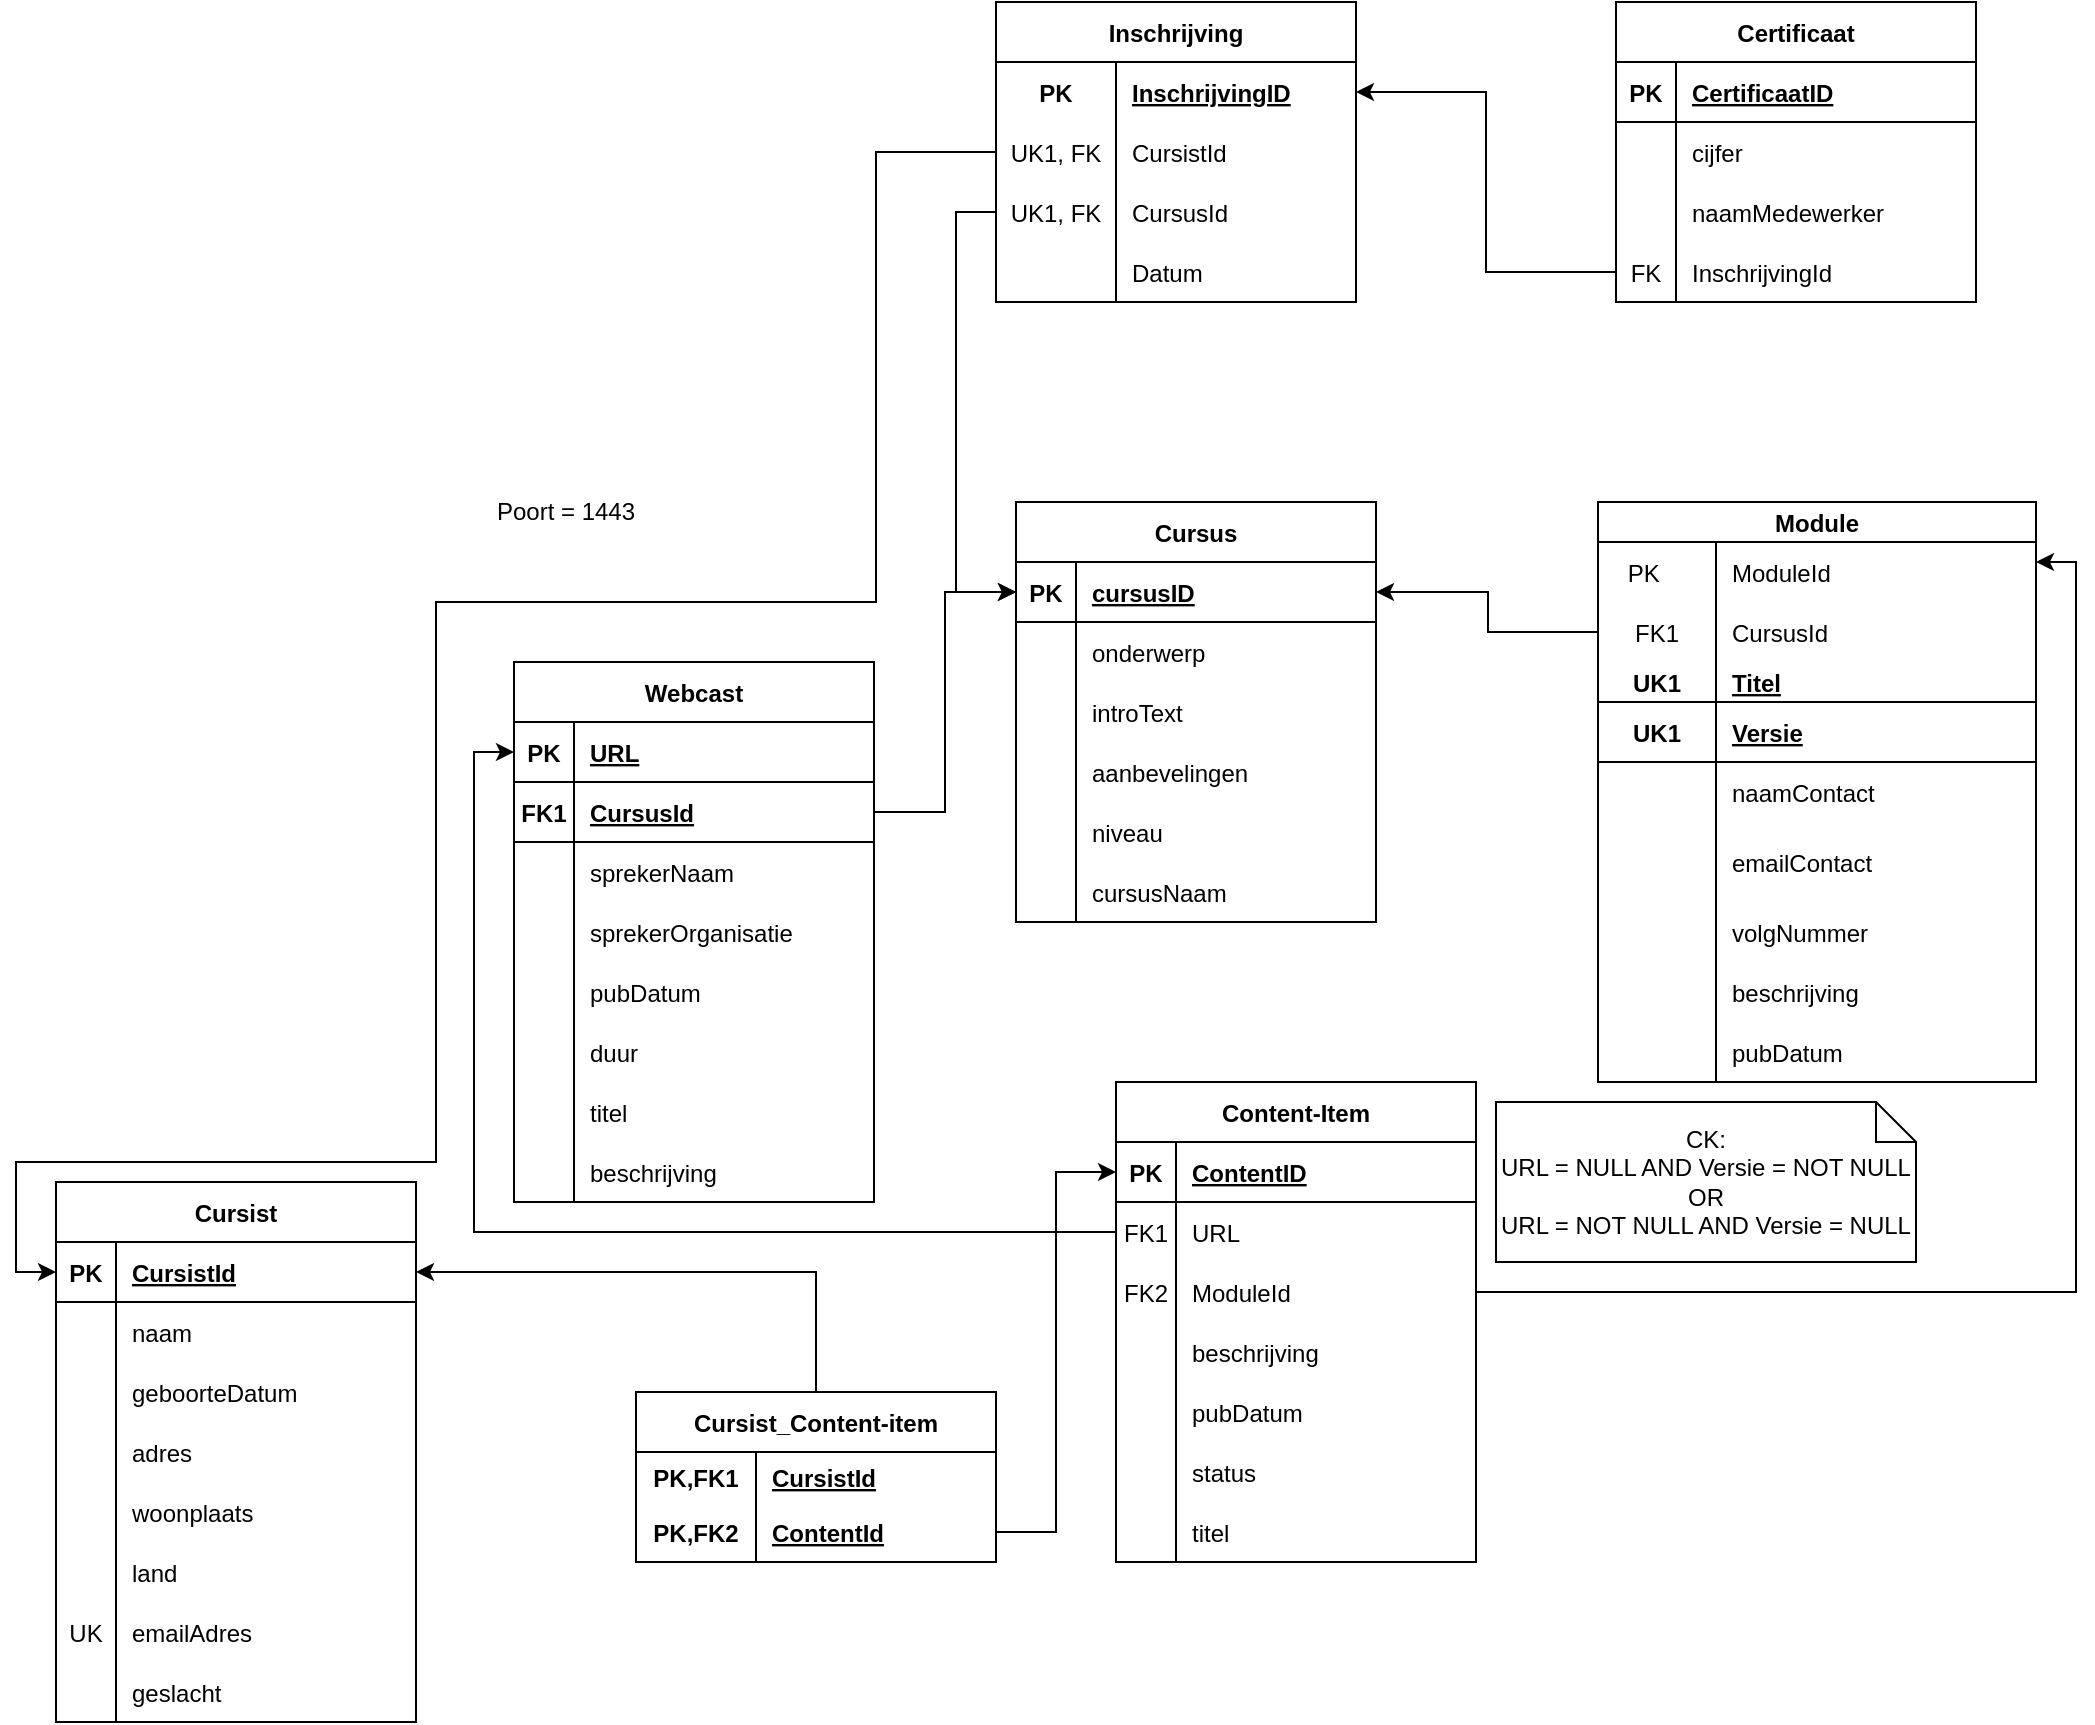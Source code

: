 <mxfile version="20.2.3" type="device"><diagram id="RfuFUSjxsYBzyF7TrN--" name="Pagina-1"><mxGraphModel dx="1846" dy="916" grid="1" gridSize="10" guides="1" tooltips="0" connect="1" arrows="1" fold="1" page="0" pageScale="1" pageWidth="1654" pageHeight="1169" math="0" shadow="0"><root><mxCell id="0"/><mxCell id="1" parent="0"/><mxCell id="_PTXZ2e1kYFZ4mEfwAD8-1" value="Module" style="shape=table;startSize=20;container=1;collapsible=1;childLayout=tableLayout;fixedRows=1;rowLines=0;fontStyle=1;align=center;resizeLast=1;" parent="1" vertex="1"><mxGeometry x="1111" y="330" width="219" height="290" as="geometry"/></mxCell><mxCell id="lAdiTRpNWcjA86-XkOQ3-63" value="" style="shape=tableRow;horizontal=0;startSize=0;swimlaneHead=0;swimlaneBody=0;fillColor=none;collapsible=0;dropTarget=0;points=[[0,0.5],[1,0.5]];portConstraint=eastwest;top=0;left=0;right=0;bottom=0;" parent="_PTXZ2e1kYFZ4mEfwAD8-1" vertex="1"><mxGeometry y="20" width="219" height="30" as="geometry"/></mxCell><mxCell id="lAdiTRpNWcjA86-XkOQ3-64" value="PK    " style="shape=partialRectangle;connectable=0;fillColor=none;top=0;left=0;bottom=0;right=0;fontStyle=0;overflow=hidden;" parent="lAdiTRpNWcjA86-XkOQ3-63" vertex="1"><mxGeometry width="59" height="30" as="geometry"><mxRectangle width="59" height="30" as="alternateBounds"/></mxGeometry></mxCell><mxCell id="lAdiTRpNWcjA86-XkOQ3-65" value="ModuleId" style="shape=partialRectangle;connectable=0;fillColor=none;top=0;left=0;bottom=0;right=0;align=left;spacingLeft=6;fontStyle=0;overflow=hidden;" parent="lAdiTRpNWcjA86-XkOQ3-63" vertex="1"><mxGeometry x="59" width="160" height="30" as="geometry"><mxRectangle width="160" height="30" as="alternateBounds"/></mxGeometry></mxCell><mxCell id="lAdiTRpNWcjA86-XkOQ3-46" style="shape=tableRow;horizontal=0;startSize=0;swimlaneHead=0;swimlaneBody=0;fillColor=none;collapsible=0;dropTarget=0;points=[[0,0.5],[1,0.5]];portConstraint=eastwest;top=0;left=0;right=0;bottom=0;" parent="_PTXZ2e1kYFZ4mEfwAD8-1" vertex="1"><mxGeometry y="50" width="219" height="30" as="geometry"/></mxCell><mxCell id="lAdiTRpNWcjA86-XkOQ3-47" value="FK1" style="shape=partialRectangle;connectable=0;fillColor=none;top=0;left=0;bottom=0;right=0;editable=1;overflow=hidden;" parent="lAdiTRpNWcjA86-XkOQ3-46" vertex="1"><mxGeometry width="59" height="30" as="geometry"><mxRectangle width="59" height="30" as="alternateBounds"/></mxGeometry></mxCell><mxCell id="lAdiTRpNWcjA86-XkOQ3-48" value="CursusId" style="shape=partialRectangle;connectable=0;fillColor=none;top=0;left=0;bottom=0;right=0;align=left;spacingLeft=6;overflow=hidden;" parent="lAdiTRpNWcjA86-XkOQ3-46" vertex="1"><mxGeometry x="59" width="160" height="30" as="geometry"><mxRectangle width="160" height="30" as="alternateBounds"/></mxGeometry></mxCell><mxCell id="_PTXZ2e1kYFZ4mEfwAD8-2" value="" style="shape=tableRow;horizontal=0;startSize=0;swimlaneHead=0;swimlaneBody=0;fillColor=none;collapsible=0;dropTarget=0;points=[[0,0.5],[1,0.5]];portConstraint=eastwest;top=0;left=0;right=0;bottom=1;" parent="_PTXZ2e1kYFZ4mEfwAD8-1" vertex="1"><mxGeometry y="80" width="219" height="20" as="geometry"/></mxCell><mxCell id="_PTXZ2e1kYFZ4mEfwAD8-3" value="UK1" style="shape=partialRectangle;connectable=0;fillColor=none;top=0;left=0;bottom=0;right=0;fontStyle=1;overflow=hidden;" parent="_PTXZ2e1kYFZ4mEfwAD8-2" vertex="1"><mxGeometry width="59" height="20" as="geometry"><mxRectangle width="59" height="20" as="alternateBounds"/></mxGeometry></mxCell><mxCell id="_PTXZ2e1kYFZ4mEfwAD8-4" value="Titel" style="shape=partialRectangle;connectable=0;fillColor=none;top=0;left=0;bottom=0;right=0;align=left;spacingLeft=6;fontStyle=5;overflow=hidden;" parent="_PTXZ2e1kYFZ4mEfwAD8-2" vertex="1"><mxGeometry x="59" width="160" height="20" as="geometry"><mxRectangle width="160" height="20" as="alternateBounds"/></mxGeometry></mxCell><mxCell id="_PTXZ2e1kYFZ4mEfwAD8-26" value="" style="shape=tableRow;horizontal=0;startSize=0;swimlaneHead=0;swimlaneBody=0;fillColor=none;collapsible=0;dropTarget=0;points=[[0,0.5],[1,0.5]];portConstraint=eastwest;top=0;left=0;right=0;bottom=1;" parent="_PTXZ2e1kYFZ4mEfwAD8-1" vertex="1"><mxGeometry y="100" width="219" height="30" as="geometry"/></mxCell><mxCell id="_PTXZ2e1kYFZ4mEfwAD8-27" value="UK1" style="shape=partialRectangle;connectable=0;fillColor=none;top=0;left=0;bottom=0;right=0;fontStyle=1;overflow=hidden;" parent="_PTXZ2e1kYFZ4mEfwAD8-26" vertex="1"><mxGeometry width="59" height="30" as="geometry"><mxRectangle width="59" height="30" as="alternateBounds"/></mxGeometry></mxCell><mxCell id="_PTXZ2e1kYFZ4mEfwAD8-28" value="Versie" style="shape=partialRectangle;connectable=0;fillColor=none;top=0;left=0;bottom=0;right=0;align=left;spacingLeft=6;fontStyle=5;overflow=hidden;" parent="_PTXZ2e1kYFZ4mEfwAD8-26" vertex="1"><mxGeometry x="59" width="160" height="30" as="geometry"><mxRectangle width="160" height="30" as="alternateBounds"/></mxGeometry></mxCell><mxCell id="_PTXZ2e1kYFZ4mEfwAD8-8" value="" style="shape=tableRow;horizontal=0;startSize=0;swimlaneHead=0;swimlaneBody=0;fillColor=none;collapsible=0;dropTarget=0;points=[[0,0.5],[1,0.5]];portConstraint=eastwest;top=0;left=0;right=0;bottom=0;" parent="_PTXZ2e1kYFZ4mEfwAD8-1" vertex="1"><mxGeometry y="130" width="219" height="30" as="geometry"/></mxCell><mxCell id="_PTXZ2e1kYFZ4mEfwAD8-9" value="" style="shape=partialRectangle;connectable=0;fillColor=none;top=0;left=0;bottom=0;right=0;editable=1;overflow=hidden;" parent="_PTXZ2e1kYFZ4mEfwAD8-8" vertex="1"><mxGeometry width="59" height="30" as="geometry"><mxRectangle width="59" height="30" as="alternateBounds"/></mxGeometry></mxCell><mxCell id="_PTXZ2e1kYFZ4mEfwAD8-10" value="naamContact" style="shape=partialRectangle;connectable=0;fillColor=none;top=0;left=0;bottom=0;right=0;align=left;spacingLeft=6;overflow=hidden;" parent="_PTXZ2e1kYFZ4mEfwAD8-8" vertex="1"><mxGeometry x="59" width="160" height="30" as="geometry"><mxRectangle width="160" height="30" as="alternateBounds"/></mxGeometry></mxCell><mxCell id="_PTXZ2e1kYFZ4mEfwAD8-11" value="" style="shape=tableRow;horizontal=0;startSize=0;swimlaneHead=0;swimlaneBody=0;fillColor=none;collapsible=0;dropTarget=0;points=[[0,0.5],[1,0.5]];portConstraint=eastwest;top=0;left=0;right=0;bottom=0;" parent="_PTXZ2e1kYFZ4mEfwAD8-1" vertex="1"><mxGeometry y="160" width="219" height="40" as="geometry"/></mxCell><mxCell id="_PTXZ2e1kYFZ4mEfwAD8-12" value="" style="shape=partialRectangle;connectable=0;fillColor=none;top=0;left=0;bottom=0;right=0;editable=1;overflow=hidden;" parent="_PTXZ2e1kYFZ4mEfwAD8-11" vertex="1"><mxGeometry width="59" height="40" as="geometry"><mxRectangle width="59" height="40" as="alternateBounds"/></mxGeometry></mxCell><mxCell id="_PTXZ2e1kYFZ4mEfwAD8-13" value="emailContact" style="shape=partialRectangle;connectable=0;fillColor=none;top=0;left=0;bottom=0;right=0;align=left;spacingLeft=6;overflow=hidden;" parent="_PTXZ2e1kYFZ4mEfwAD8-11" vertex="1"><mxGeometry x="59" width="160" height="40" as="geometry"><mxRectangle width="160" height="40" as="alternateBounds"/></mxGeometry></mxCell><mxCell id="_PTXZ2e1kYFZ4mEfwAD8-14" value="" style="shape=tableRow;horizontal=0;startSize=0;swimlaneHead=0;swimlaneBody=0;fillColor=none;collapsible=0;dropTarget=0;points=[[0,0.5],[1,0.5]];portConstraint=eastwest;top=0;left=0;right=0;bottom=0;" parent="_PTXZ2e1kYFZ4mEfwAD8-1" vertex="1"><mxGeometry y="200" width="219" height="30" as="geometry"/></mxCell><mxCell id="_PTXZ2e1kYFZ4mEfwAD8-15" value="" style="shape=partialRectangle;connectable=0;fillColor=none;top=0;left=0;bottom=0;right=0;editable=1;overflow=hidden;" parent="_PTXZ2e1kYFZ4mEfwAD8-14" vertex="1"><mxGeometry width="59" height="30" as="geometry"><mxRectangle width="59" height="30" as="alternateBounds"/></mxGeometry></mxCell><mxCell id="_PTXZ2e1kYFZ4mEfwAD8-16" value="volgNummer" style="shape=partialRectangle;connectable=0;fillColor=none;top=0;left=0;bottom=0;right=0;align=left;spacingLeft=6;overflow=hidden;" parent="_PTXZ2e1kYFZ4mEfwAD8-14" vertex="1"><mxGeometry x="59" width="160" height="30" as="geometry"><mxRectangle width="160" height="30" as="alternateBounds"/></mxGeometry></mxCell><mxCell id="_PTXZ2e1kYFZ4mEfwAD8-23" value="" style="shape=tableRow;horizontal=0;startSize=0;swimlaneHead=0;swimlaneBody=0;fillColor=none;collapsible=0;dropTarget=0;points=[[0,0.5],[1,0.5]];portConstraint=eastwest;top=0;left=0;right=0;bottom=0;" parent="_PTXZ2e1kYFZ4mEfwAD8-1" vertex="1"><mxGeometry y="230" width="219" height="30" as="geometry"/></mxCell><mxCell id="_PTXZ2e1kYFZ4mEfwAD8-24" value="" style="shape=partialRectangle;connectable=0;fillColor=none;top=0;left=0;bottom=0;right=0;editable=1;overflow=hidden;" parent="_PTXZ2e1kYFZ4mEfwAD8-23" vertex="1"><mxGeometry width="59" height="30" as="geometry"><mxRectangle width="59" height="30" as="alternateBounds"/></mxGeometry></mxCell><mxCell id="_PTXZ2e1kYFZ4mEfwAD8-25" value="beschrijving" style="shape=partialRectangle;connectable=0;fillColor=none;top=0;left=0;bottom=0;right=0;align=left;spacingLeft=6;overflow=hidden;" parent="_PTXZ2e1kYFZ4mEfwAD8-23" vertex="1"><mxGeometry x="59" width="160" height="30" as="geometry"><mxRectangle width="160" height="30" as="alternateBounds"/></mxGeometry></mxCell><mxCell id="_PTXZ2e1kYFZ4mEfwAD8-53" style="shape=tableRow;horizontal=0;startSize=0;swimlaneHead=0;swimlaneBody=0;fillColor=none;collapsible=0;dropTarget=0;points=[[0,0.5],[1,0.5]];portConstraint=eastwest;top=0;left=0;right=0;bottom=0;" parent="_PTXZ2e1kYFZ4mEfwAD8-1" vertex="1"><mxGeometry y="260" width="219" height="30" as="geometry"/></mxCell><mxCell id="_PTXZ2e1kYFZ4mEfwAD8-54" style="shape=partialRectangle;connectable=0;fillColor=none;top=0;left=0;bottom=0;right=0;editable=1;overflow=hidden;" parent="_PTXZ2e1kYFZ4mEfwAD8-53" vertex="1"><mxGeometry width="59" height="30" as="geometry"><mxRectangle width="59" height="30" as="alternateBounds"/></mxGeometry></mxCell><mxCell id="_PTXZ2e1kYFZ4mEfwAD8-55" value="pubDatum" style="shape=partialRectangle;connectable=0;fillColor=none;top=0;left=0;bottom=0;right=0;align=left;spacingLeft=6;overflow=hidden;" parent="_PTXZ2e1kYFZ4mEfwAD8-53" vertex="1"><mxGeometry x="59" width="160" height="30" as="geometry"><mxRectangle width="160" height="30" as="alternateBounds"/></mxGeometry></mxCell><mxCell id="_PTXZ2e1kYFZ4mEfwAD8-29" value="Webcast" style="shape=table;startSize=30;container=1;collapsible=1;childLayout=tableLayout;fixedRows=1;rowLines=0;fontStyle=1;align=center;resizeLast=1;" parent="1" vertex="1"><mxGeometry x="569" y="410" width="180" height="270" as="geometry"/></mxCell><mxCell id="_PTXZ2e1kYFZ4mEfwAD8-30" value="" style="shape=tableRow;horizontal=0;startSize=0;swimlaneHead=0;swimlaneBody=0;fillColor=none;collapsible=0;dropTarget=0;points=[[0,0.5],[1,0.5]];portConstraint=eastwest;top=0;left=0;right=0;bottom=1;" parent="_PTXZ2e1kYFZ4mEfwAD8-29" vertex="1"><mxGeometry y="30" width="180" height="30" as="geometry"/></mxCell><mxCell id="_PTXZ2e1kYFZ4mEfwAD8-31" value="PK" style="shape=partialRectangle;connectable=0;fillColor=none;top=0;left=0;bottom=0;right=0;fontStyle=1;overflow=hidden;" parent="_PTXZ2e1kYFZ4mEfwAD8-30" vertex="1"><mxGeometry width="30" height="30" as="geometry"><mxRectangle width="30" height="30" as="alternateBounds"/></mxGeometry></mxCell><mxCell id="_PTXZ2e1kYFZ4mEfwAD8-32" value="URL" style="shape=partialRectangle;connectable=0;fillColor=none;top=0;left=0;bottom=0;right=0;align=left;spacingLeft=6;fontStyle=5;overflow=hidden;" parent="_PTXZ2e1kYFZ4mEfwAD8-30" vertex="1"><mxGeometry x="30" width="150" height="30" as="geometry"><mxRectangle width="150" height="30" as="alternateBounds"/></mxGeometry></mxCell><mxCell id="lAdiTRpNWcjA86-XkOQ3-42" style="shape=tableRow;horizontal=0;startSize=0;swimlaneHead=0;swimlaneBody=0;fillColor=none;collapsible=0;dropTarget=0;points=[[0,0.5],[1,0.5]];portConstraint=eastwest;top=0;left=0;right=0;bottom=1;" parent="_PTXZ2e1kYFZ4mEfwAD8-29" vertex="1"><mxGeometry y="60" width="180" height="30" as="geometry"/></mxCell><mxCell id="lAdiTRpNWcjA86-XkOQ3-43" value="FK1" style="shape=partialRectangle;connectable=0;fillColor=none;top=0;left=0;bottom=0;right=0;fontStyle=1;overflow=hidden;" parent="lAdiTRpNWcjA86-XkOQ3-42" vertex="1"><mxGeometry width="30" height="30" as="geometry"><mxRectangle width="30" height="30" as="alternateBounds"/></mxGeometry></mxCell><mxCell id="lAdiTRpNWcjA86-XkOQ3-44" value="CursusId" style="shape=partialRectangle;connectable=0;fillColor=none;top=0;left=0;bottom=0;right=0;align=left;spacingLeft=6;fontStyle=5;overflow=hidden;" parent="lAdiTRpNWcjA86-XkOQ3-42" vertex="1"><mxGeometry x="30" width="150" height="30" as="geometry"><mxRectangle width="150" height="30" as="alternateBounds"/></mxGeometry></mxCell><mxCell id="_PTXZ2e1kYFZ4mEfwAD8-33" value="" style="shape=tableRow;horizontal=0;startSize=0;swimlaneHead=0;swimlaneBody=0;fillColor=none;collapsible=0;dropTarget=0;points=[[0,0.5],[1,0.5]];portConstraint=eastwest;top=0;left=0;right=0;bottom=0;" parent="_PTXZ2e1kYFZ4mEfwAD8-29" vertex="1"><mxGeometry y="90" width="180" height="30" as="geometry"/></mxCell><mxCell id="_PTXZ2e1kYFZ4mEfwAD8-34" value="" style="shape=partialRectangle;connectable=0;fillColor=none;top=0;left=0;bottom=0;right=0;editable=1;overflow=hidden;" parent="_PTXZ2e1kYFZ4mEfwAD8-33" vertex="1"><mxGeometry width="30" height="30" as="geometry"><mxRectangle width="30" height="30" as="alternateBounds"/></mxGeometry></mxCell><mxCell id="_PTXZ2e1kYFZ4mEfwAD8-35" value="sprekerNaam" style="shape=partialRectangle;connectable=0;fillColor=none;top=0;left=0;bottom=0;right=0;align=left;spacingLeft=6;overflow=hidden;" parent="_PTXZ2e1kYFZ4mEfwAD8-33" vertex="1"><mxGeometry x="30" width="150" height="30" as="geometry"><mxRectangle width="150" height="30" as="alternateBounds"/></mxGeometry></mxCell><mxCell id="_PTXZ2e1kYFZ4mEfwAD8-36" value="" style="shape=tableRow;horizontal=0;startSize=0;swimlaneHead=0;swimlaneBody=0;fillColor=none;collapsible=0;dropTarget=0;points=[[0,0.5],[1,0.5]];portConstraint=eastwest;top=0;left=0;right=0;bottom=0;" parent="_PTXZ2e1kYFZ4mEfwAD8-29" vertex="1"><mxGeometry y="120" width="180" height="30" as="geometry"/></mxCell><mxCell id="_PTXZ2e1kYFZ4mEfwAD8-37" value="" style="shape=partialRectangle;connectable=0;fillColor=none;top=0;left=0;bottom=0;right=0;editable=1;overflow=hidden;" parent="_PTXZ2e1kYFZ4mEfwAD8-36" vertex="1"><mxGeometry width="30" height="30" as="geometry"><mxRectangle width="30" height="30" as="alternateBounds"/></mxGeometry></mxCell><mxCell id="_PTXZ2e1kYFZ4mEfwAD8-38" value="sprekerOrganisatie" style="shape=partialRectangle;connectable=0;fillColor=none;top=0;left=0;bottom=0;right=0;align=left;spacingLeft=6;overflow=hidden;" parent="_PTXZ2e1kYFZ4mEfwAD8-36" vertex="1"><mxGeometry x="30" width="150" height="30" as="geometry"><mxRectangle width="150" height="30" as="alternateBounds"/></mxGeometry></mxCell><mxCell id="_PTXZ2e1kYFZ4mEfwAD8-48" value="" style="shape=tableRow;horizontal=0;startSize=0;swimlaneHead=0;swimlaneBody=0;fillColor=none;collapsible=0;dropTarget=0;points=[[0,0.5],[1,0.5]];portConstraint=eastwest;top=0;left=0;right=0;bottom=0;" parent="_PTXZ2e1kYFZ4mEfwAD8-29" vertex="1"><mxGeometry y="150" width="180" height="30" as="geometry"/></mxCell><mxCell id="_PTXZ2e1kYFZ4mEfwAD8-49" value="" style="shape=partialRectangle;connectable=0;fillColor=none;top=0;left=0;bottom=0;right=0;editable=1;overflow=hidden;" parent="_PTXZ2e1kYFZ4mEfwAD8-48" vertex="1"><mxGeometry width="30" height="30" as="geometry"><mxRectangle width="30" height="30" as="alternateBounds"/></mxGeometry></mxCell><mxCell id="_PTXZ2e1kYFZ4mEfwAD8-50" value="pubDatum" style="shape=partialRectangle;connectable=0;fillColor=none;top=0;left=0;bottom=0;right=0;align=left;spacingLeft=6;overflow=hidden;" parent="_PTXZ2e1kYFZ4mEfwAD8-48" vertex="1"><mxGeometry x="30" width="150" height="30" as="geometry"><mxRectangle width="150" height="30" as="alternateBounds"/></mxGeometry></mxCell><mxCell id="_PTXZ2e1kYFZ4mEfwAD8-39" value="" style="shape=tableRow;horizontal=0;startSize=0;swimlaneHead=0;swimlaneBody=0;fillColor=none;collapsible=0;dropTarget=0;points=[[0,0.5],[1,0.5]];portConstraint=eastwest;top=0;left=0;right=0;bottom=0;" parent="_PTXZ2e1kYFZ4mEfwAD8-29" vertex="1"><mxGeometry y="180" width="180" height="30" as="geometry"/></mxCell><mxCell id="_PTXZ2e1kYFZ4mEfwAD8-40" value="" style="shape=partialRectangle;connectable=0;fillColor=none;top=0;left=0;bottom=0;right=0;editable=1;overflow=hidden;" parent="_PTXZ2e1kYFZ4mEfwAD8-39" vertex="1"><mxGeometry width="30" height="30" as="geometry"><mxRectangle width="30" height="30" as="alternateBounds"/></mxGeometry></mxCell><mxCell id="_PTXZ2e1kYFZ4mEfwAD8-41" value="duur" style="shape=partialRectangle;connectable=0;fillColor=none;top=0;left=0;bottom=0;right=0;align=left;spacingLeft=6;overflow=hidden;" parent="_PTXZ2e1kYFZ4mEfwAD8-39" vertex="1"><mxGeometry x="30" width="150" height="30" as="geometry"><mxRectangle width="150" height="30" as="alternateBounds"/></mxGeometry></mxCell><mxCell id="_PTXZ2e1kYFZ4mEfwAD8-42" value="" style="shape=tableRow;horizontal=0;startSize=0;swimlaneHead=0;swimlaneBody=0;fillColor=none;collapsible=0;dropTarget=0;points=[[0,0.5],[1,0.5]];portConstraint=eastwest;top=0;left=0;right=0;bottom=0;" parent="_PTXZ2e1kYFZ4mEfwAD8-29" vertex="1"><mxGeometry y="210" width="180" height="30" as="geometry"/></mxCell><mxCell id="_PTXZ2e1kYFZ4mEfwAD8-43" value="" style="shape=partialRectangle;connectable=0;fillColor=none;top=0;left=0;bottom=0;right=0;editable=1;overflow=hidden;" parent="_PTXZ2e1kYFZ4mEfwAD8-42" vertex="1"><mxGeometry width="30" height="30" as="geometry"><mxRectangle width="30" height="30" as="alternateBounds"/></mxGeometry></mxCell><mxCell id="_PTXZ2e1kYFZ4mEfwAD8-44" value="titel" style="shape=partialRectangle;connectable=0;fillColor=none;top=0;left=0;bottom=0;right=0;align=left;spacingLeft=6;overflow=hidden;" parent="_PTXZ2e1kYFZ4mEfwAD8-42" vertex="1"><mxGeometry x="30" width="150" height="30" as="geometry"><mxRectangle width="150" height="30" as="alternateBounds"/></mxGeometry></mxCell><mxCell id="_PTXZ2e1kYFZ4mEfwAD8-45" value="" style="shape=tableRow;horizontal=0;startSize=0;swimlaneHead=0;swimlaneBody=0;fillColor=none;collapsible=0;dropTarget=0;points=[[0,0.5],[1,0.5]];portConstraint=eastwest;top=0;left=0;right=0;bottom=0;" parent="_PTXZ2e1kYFZ4mEfwAD8-29" vertex="1"><mxGeometry y="240" width="180" height="30" as="geometry"/></mxCell><mxCell id="_PTXZ2e1kYFZ4mEfwAD8-46" value="" style="shape=partialRectangle;connectable=0;fillColor=none;top=0;left=0;bottom=0;right=0;editable=1;overflow=hidden;" parent="_PTXZ2e1kYFZ4mEfwAD8-45" vertex="1"><mxGeometry width="30" height="30" as="geometry"><mxRectangle width="30" height="30" as="alternateBounds"/></mxGeometry></mxCell><mxCell id="_PTXZ2e1kYFZ4mEfwAD8-47" value="beschrijving" style="shape=partialRectangle;connectable=0;fillColor=none;top=0;left=0;bottom=0;right=0;align=left;spacingLeft=6;overflow=hidden;" parent="_PTXZ2e1kYFZ4mEfwAD8-45" vertex="1"><mxGeometry x="30" width="150" height="30" as="geometry"><mxRectangle width="150" height="30" as="alternateBounds"/></mxGeometry></mxCell><mxCell id="_PTXZ2e1kYFZ4mEfwAD8-56" value="Content-Item" style="shape=table;startSize=30;container=1;collapsible=1;childLayout=tableLayout;fixedRows=1;rowLines=0;fontStyle=1;align=center;resizeLast=1;" parent="1" vertex="1"><mxGeometry x="870" y="620" width="180" height="240" as="geometry"/></mxCell><mxCell id="_PTXZ2e1kYFZ4mEfwAD8-57" value="" style="shape=tableRow;horizontal=0;startSize=0;swimlaneHead=0;swimlaneBody=0;fillColor=none;collapsible=0;dropTarget=0;points=[[0,0.5],[1,0.5]];portConstraint=eastwest;top=0;left=0;right=0;bottom=1;" parent="_PTXZ2e1kYFZ4mEfwAD8-56" vertex="1"><mxGeometry y="30" width="180" height="30" as="geometry"/></mxCell><mxCell id="_PTXZ2e1kYFZ4mEfwAD8-58" value="PK" style="shape=partialRectangle;connectable=0;fillColor=none;top=0;left=0;bottom=0;right=0;fontStyle=1;overflow=hidden;" parent="_PTXZ2e1kYFZ4mEfwAD8-57" vertex="1"><mxGeometry width="30" height="30" as="geometry"><mxRectangle width="30" height="30" as="alternateBounds"/></mxGeometry></mxCell><mxCell id="_PTXZ2e1kYFZ4mEfwAD8-59" value="ContentID" style="shape=partialRectangle;connectable=0;fillColor=none;top=0;left=0;bottom=0;right=0;align=left;spacingLeft=6;fontStyle=5;overflow=hidden;" parent="_PTXZ2e1kYFZ4mEfwAD8-57" vertex="1"><mxGeometry x="30" width="150" height="30" as="geometry"><mxRectangle width="150" height="30" as="alternateBounds"/></mxGeometry></mxCell><mxCell id="lAdiTRpNWcjA86-XkOQ3-50" value="" style="shape=tableRow;horizontal=0;startSize=0;swimlaneHead=0;swimlaneBody=0;fillColor=none;collapsible=0;dropTarget=0;points=[[0,0.5],[1,0.5]];portConstraint=eastwest;top=0;left=0;right=0;bottom=0;" parent="_PTXZ2e1kYFZ4mEfwAD8-56" vertex="1"><mxGeometry y="60" width="180" height="30" as="geometry"/></mxCell><mxCell id="lAdiTRpNWcjA86-XkOQ3-51" value="FK1" style="shape=partialRectangle;connectable=0;fillColor=none;top=0;left=0;bottom=0;right=0;fontStyle=0;overflow=hidden;" parent="lAdiTRpNWcjA86-XkOQ3-50" vertex="1"><mxGeometry width="30" height="30" as="geometry"><mxRectangle width="30" height="30" as="alternateBounds"/></mxGeometry></mxCell><mxCell id="lAdiTRpNWcjA86-XkOQ3-52" value="URL" style="shape=partialRectangle;connectable=0;fillColor=none;top=0;left=0;bottom=0;right=0;align=left;spacingLeft=6;fontStyle=0;overflow=hidden;" parent="lAdiTRpNWcjA86-XkOQ3-50" vertex="1"><mxGeometry x="30" width="150" height="30" as="geometry"><mxRectangle width="150" height="30" as="alternateBounds"/></mxGeometry></mxCell><mxCell id="lAdiTRpNWcjA86-XkOQ3-54" value="" style="shape=tableRow;horizontal=0;startSize=0;swimlaneHead=0;swimlaneBody=0;fillColor=none;collapsible=0;dropTarget=0;points=[[0,0.5],[1,0.5]];portConstraint=eastwest;top=0;left=0;right=0;bottom=0;" parent="_PTXZ2e1kYFZ4mEfwAD8-56" vertex="1"><mxGeometry y="90" width="180" height="30" as="geometry"/></mxCell><mxCell id="lAdiTRpNWcjA86-XkOQ3-55" value="FK2" style="shape=partialRectangle;connectable=0;fillColor=none;top=0;left=0;bottom=0;right=0;fontStyle=0;overflow=hidden;" parent="lAdiTRpNWcjA86-XkOQ3-54" vertex="1"><mxGeometry width="30" height="30" as="geometry"><mxRectangle width="30" height="30" as="alternateBounds"/></mxGeometry></mxCell><mxCell id="lAdiTRpNWcjA86-XkOQ3-56" value="ModuleId" style="shape=partialRectangle;connectable=0;fillColor=none;top=0;left=0;bottom=0;right=0;align=left;spacingLeft=6;fontStyle=0;overflow=hidden;" parent="lAdiTRpNWcjA86-XkOQ3-54" vertex="1"><mxGeometry x="30" width="150" height="30" as="geometry"><mxRectangle width="150" height="30" as="alternateBounds"/></mxGeometry></mxCell><mxCell id="_PTXZ2e1kYFZ4mEfwAD8-63" value="" style="shape=tableRow;horizontal=0;startSize=0;swimlaneHead=0;swimlaneBody=0;fillColor=none;collapsible=0;dropTarget=0;points=[[0,0.5],[1,0.5]];portConstraint=eastwest;top=0;left=0;right=0;bottom=0;" parent="_PTXZ2e1kYFZ4mEfwAD8-56" vertex="1"><mxGeometry y="120" width="180" height="30" as="geometry"/></mxCell><mxCell id="_PTXZ2e1kYFZ4mEfwAD8-64" value="" style="shape=partialRectangle;connectable=0;fillColor=none;top=0;left=0;bottom=0;right=0;editable=1;overflow=hidden;" parent="_PTXZ2e1kYFZ4mEfwAD8-63" vertex="1"><mxGeometry width="30" height="30" as="geometry"><mxRectangle width="30" height="30" as="alternateBounds"/></mxGeometry></mxCell><mxCell id="_PTXZ2e1kYFZ4mEfwAD8-65" value="beschrijving" style="shape=partialRectangle;connectable=0;fillColor=none;top=0;left=0;bottom=0;right=0;align=left;spacingLeft=6;overflow=hidden;" parent="_PTXZ2e1kYFZ4mEfwAD8-63" vertex="1"><mxGeometry x="30" width="150" height="30" as="geometry"><mxRectangle width="150" height="30" as="alternateBounds"/></mxGeometry></mxCell><mxCell id="_PTXZ2e1kYFZ4mEfwAD8-66" value="" style="shape=tableRow;horizontal=0;startSize=0;swimlaneHead=0;swimlaneBody=0;fillColor=none;collapsible=0;dropTarget=0;points=[[0,0.5],[1,0.5]];portConstraint=eastwest;top=0;left=0;right=0;bottom=0;" parent="_PTXZ2e1kYFZ4mEfwAD8-56" vertex="1"><mxGeometry y="150" width="180" height="30" as="geometry"/></mxCell><mxCell id="_PTXZ2e1kYFZ4mEfwAD8-67" value="" style="shape=partialRectangle;connectable=0;fillColor=none;top=0;left=0;bottom=0;right=0;editable=1;overflow=hidden;" parent="_PTXZ2e1kYFZ4mEfwAD8-66" vertex="1"><mxGeometry width="30" height="30" as="geometry"><mxRectangle width="30" height="30" as="alternateBounds"/></mxGeometry></mxCell><mxCell id="_PTXZ2e1kYFZ4mEfwAD8-68" value="pubDatum" style="shape=partialRectangle;connectable=0;fillColor=none;top=0;left=0;bottom=0;right=0;align=left;spacingLeft=6;overflow=hidden;" parent="_PTXZ2e1kYFZ4mEfwAD8-66" vertex="1"><mxGeometry x="30" width="150" height="30" as="geometry"><mxRectangle width="150" height="30" as="alternateBounds"/></mxGeometry></mxCell><mxCell id="_PTXZ2e1kYFZ4mEfwAD8-69" value="" style="shape=tableRow;horizontal=0;startSize=0;swimlaneHead=0;swimlaneBody=0;fillColor=none;collapsible=0;dropTarget=0;points=[[0,0.5],[1,0.5]];portConstraint=eastwest;top=0;left=0;right=0;bottom=0;" parent="_PTXZ2e1kYFZ4mEfwAD8-56" vertex="1"><mxGeometry y="180" width="180" height="30" as="geometry"/></mxCell><mxCell id="_PTXZ2e1kYFZ4mEfwAD8-70" value="" style="shape=partialRectangle;connectable=0;fillColor=none;top=0;left=0;bottom=0;right=0;editable=1;overflow=hidden;" parent="_PTXZ2e1kYFZ4mEfwAD8-69" vertex="1"><mxGeometry width="30" height="30" as="geometry"><mxRectangle width="30" height="30" as="alternateBounds"/></mxGeometry></mxCell><mxCell id="_PTXZ2e1kYFZ4mEfwAD8-71" value="status" style="shape=partialRectangle;connectable=0;fillColor=none;top=0;left=0;bottom=0;right=0;align=left;spacingLeft=6;overflow=hidden;" parent="_PTXZ2e1kYFZ4mEfwAD8-69" vertex="1"><mxGeometry x="30" width="150" height="30" as="geometry"><mxRectangle width="150" height="30" as="alternateBounds"/></mxGeometry></mxCell><mxCell id="_PTXZ2e1kYFZ4mEfwAD8-60" value="" style="shape=tableRow;horizontal=0;startSize=0;swimlaneHead=0;swimlaneBody=0;fillColor=none;collapsible=0;dropTarget=0;points=[[0,0.5],[1,0.5]];portConstraint=eastwest;top=0;left=0;right=0;bottom=0;" parent="_PTXZ2e1kYFZ4mEfwAD8-56" vertex="1"><mxGeometry y="210" width="180" height="30" as="geometry"/></mxCell><mxCell id="_PTXZ2e1kYFZ4mEfwAD8-61" value="" style="shape=partialRectangle;connectable=0;fillColor=none;top=0;left=0;bottom=0;right=0;editable=1;overflow=hidden;" parent="_PTXZ2e1kYFZ4mEfwAD8-60" vertex="1"><mxGeometry width="30" height="30" as="geometry"><mxRectangle width="30" height="30" as="alternateBounds"/></mxGeometry></mxCell><mxCell id="_PTXZ2e1kYFZ4mEfwAD8-62" value="titel" style="shape=partialRectangle;connectable=0;fillColor=none;top=0;left=0;bottom=0;right=0;align=left;spacingLeft=6;overflow=hidden;" parent="_PTXZ2e1kYFZ4mEfwAD8-60" vertex="1"><mxGeometry x="30" width="150" height="30" as="geometry"><mxRectangle width="150" height="30" as="alternateBounds"/></mxGeometry></mxCell><mxCell id="_PTXZ2e1kYFZ4mEfwAD8-72" value="Cursus" style="shape=table;startSize=30;container=1;collapsible=1;childLayout=tableLayout;fixedRows=1;rowLines=0;fontStyle=1;align=center;resizeLast=1;" parent="1" vertex="1"><mxGeometry x="820" y="330" width="180" height="210" as="geometry"/></mxCell><mxCell id="_PTXZ2e1kYFZ4mEfwAD8-73" value="" style="shape=tableRow;horizontal=0;startSize=0;swimlaneHead=0;swimlaneBody=0;fillColor=none;collapsible=0;dropTarget=0;points=[[0,0.5],[1,0.5]];portConstraint=eastwest;top=0;left=0;right=0;bottom=1;" parent="_PTXZ2e1kYFZ4mEfwAD8-72" vertex="1"><mxGeometry y="30" width="180" height="30" as="geometry"/></mxCell><mxCell id="_PTXZ2e1kYFZ4mEfwAD8-74" value="PK" style="shape=partialRectangle;connectable=0;fillColor=none;top=0;left=0;bottom=0;right=0;fontStyle=1;overflow=hidden;" parent="_PTXZ2e1kYFZ4mEfwAD8-73" vertex="1"><mxGeometry width="30" height="30" as="geometry"><mxRectangle width="30" height="30" as="alternateBounds"/></mxGeometry></mxCell><mxCell id="_PTXZ2e1kYFZ4mEfwAD8-75" value="cursusID" style="shape=partialRectangle;connectable=0;fillColor=none;top=0;left=0;bottom=0;right=0;align=left;spacingLeft=6;fontStyle=5;overflow=hidden;" parent="_PTXZ2e1kYFZ4mEfwAD8-73" vertex="1"><mxGeometry x="30" width="150" height="30" as="geometry"><mxRectangle width="150" height="30" as="alternateBounds"/></mxGeometry></mxCell><mxCell id="_PTXZ2e1kYFZ4mEfwAD8-76" value="" style="shape=tableRow;horizontal=0;startSize=0;swimlaneHead=0;swimlaneBody=0;fillColor=none;collapsible=0;dropTarget=0;points=[[0,0.5],[1,0.5]];portConstraint=eastwest;top=0;left=0;right=0;bottom=0;" parent="_PTXZ2e1kYFZ4mEfwAD8-72" vertex="1"><mxGeometry y="60" width="180" height="30" as="geometry"/></mxCell><mxCell id="_PTXZ2e1kYFZ4mEfwAD8-77" value="" style="shape=partialRectangle;connectable=0;fillColor=none;top=0;left=0;bottom=0;right=0;editable=1;overflow=hidden;" parent="_PTXZ2e1kYFZ4mEfwAD8-76" vertex="1"><mxGeometry width="30" height="30" as="geometry"><mxRectangle width="30" height="30" as="alternateBounds"/></mxGeometry></mxCell><mxCell id="_PTXZ2e1kYFZ4mEfwAD8-78" value="onderwerp" style="shape=partialRectangle;connectable=0;fillColor=none;top=0;left=0;bottom=0;right=0;align=left;spacingLeft=6;overflow=hidden;" parent="_PTXZ2e1kYFZ4mEfwAD8-76" vertex="1"><mxGeometry x="30" width="150" height="30" as="geometry"><mxRectangle width="150" height="30" as="alternateBounds"/></mxGeometry></mxCell><mxCell id="_PTXZ2e1kYFZ4mEfwAD8-79" value="" style="shape=tableRow;horizontal=0;startSize=0;swimlaneHead=0;swimlaneBody=0;fillColor=none;collapsible=0;dropTarget=0;points=[[0,0.5],[1,0.5]];portConstraint=eastwest;top=0;left=0;right=0;bottom=0;" parent="_PTXZ2e1kYFZ4mEfwAD8-72" vertex="1"><mxGeometry y="90" width="180" height="30" as="geometry"/></mxCell><mxCell id="_PTXZ2e1kYFZ4mEfwAD8-80" value="" style="shape=partialRectangle;connectable=0;fillColor=none;top=0;left=0;bottom=0;right=0;editable=1;overflow=hidden;" parent="_PTXZ2e1kYFZ4mEfwAD8-79" vertex="1"><mxGeometry width="30" height="30" as="geometry"><mxRectangle width="30" height="30" as="alternateBounds"/></mxGeometry></mxCell><mxCell id="_PTXZ2e1kYFZ4mEfwAD8-81" value="introText" style="shape=partialRectangle;connectable=0;fillColor=none;top=0;left=0;bottom=0;right=0;align=left;spacingLeft=6;overflow=hidden;" parent="_PTXZ2e1kYFZ4mEfwAD8-79" vertex="1"><mxGeometry x="30" width="150" height="30" as="geometry"><mxRectangle width="150" height="30" as="alternateBounds"/></mxGeometry></mxCell><mxCell id="_PTXZ2e1kYFZ4mEfwAD8-82" value="" style="shape=tableRow;horizontal=0;startSize=0;swimlaneHead=0;swimlaneBody=0;fillColor=none;collapsible=0;dropTarget=0;points=[[0,0.5],[1,0.5]];portConstraint=eastwest;top=0;left=0;right=0;bottom=0;" parent="_PTXZ2e1kYFZ4mEfwAD8-72" vertex="1"><mxGeometry y="120" width="180" height="30" as="geometry"/></mxCell><mxCell id="_PTXZ2e1kYFZ4mEfwAD8-83" value="" style="shape=partialRectangle;connectable=0;fillColor=none;top=0;left=0;bottom=0;right=0;editable=1;overflow=hidden;" parent="_PTXZ2e1kYFZ4mEfwAD8-82" vertex="1"><mxGeometry width="30" height="30" as="geometry"><mxRectangle width="30" height="30" as="alternateBounds"/></mxGeometry></mxCell><mxCell id="_PTXZ2e1kYFZ4mEfwAD8-84" value="aanbevelingen" style="shape=partialRectangle;connectable=0;fillColor=none;top=0;left=0;bottom=0;right=0;align=left;spacingLeft=6;overflow=hidden;" parent="_PTXZ2e1kYFZ4mEfwAD8-82" vertex="1"><mxGeometry x="30" width="150" height="30" as="geometry"><mxRectangle width="150" height="30" as="alternateBounds"/></mxGeometry></mxCell><mxCell id="_PTXZ2e1kYFZ4mEfwAD8-85" value="" style="shape=tableRow;horizontal=0;startSize=0;swimlaneHead=0;swimlaneBody=0;fillColor=none;collapsible=0;dropTarget=0;points=[[0,0.5],[1,0.5]];portConstraint=eastwest;top=0;left=0;right=0;bottom=0;" parent="_PTXZ2e1kYFZ4mEfwAD8-72" vertex="1"><mxGeometry y="150" width="180" height="30" as="geometry"/></mxCell><mxCell id="_PTXZ2e1kYFZ4mEfwAD8-86" value="" style="shape=partialRectangle;connectable=0;fillColor=none;top=0;left=0;bottom=0;right=0;editable=1;overflow=hidden;" parent="_PTXZ2e1kYFZ4mEfwAD8-85" vertex="1"><mxGeometry width="30" height="30" as="geometry"><mxRectangle width="30" height="30" as="alternateBounds"/></mxGeometry></mxCell><mxCell id="_PTXZ2e1kYFZ4mEfwAD8-87" value="niveau" style="shape=partialRectangle;connectable=0;fillColor=none;top=0;left=0;bottom=0;right=0;align=left;spacingLeft=6;overflow=hidden;" parent="_PTXZ2e1kYFZ4mEfwAD8-85" vertex="1"><mxGeometry x="30" width="150" height="30" as="geometry"><mxRectangle width="150" height="30" as="alternateBounds"/></mxGeometry></mxCell><mxCell id="_PTXZ2e1kYFZ4mEfwAD8-161" style="shape=tableRow;horizontal=0;startSize=0;swimlaneHead=0;swimlaneBody=0;fillColor=none;collapsible=0;dropTarget=0;points=[[0,0.5],[1,0.5]];portConstraint=eastwest;top=0;left=0;right=0;bottom=0;" parent="_PTXZ2e1kYFZ4mEfwAD8-72" vertex="1"><mxGeometry y="180" width="180" height="30" as="geometry"/></mxCell><mxCell id="_PTXZ2e1kYFZ4mEfwAD8-162" style="shape=partialRectangle;connectable=0;fillColor=none;top=0;left=0;bottom=0;right=0;editable=1;overflow=hidden;" parent="_PTXZ2e1kYFZ4mEfwAD8-161" vertex="1"><mxGeometry width="30" height="30" as="geometry"><mxRectangle width="30" height="30" as="alternateBounds"/></mxGeometry></mxCell><mxCell id="_PTXZ2e1kYFZ4mEfwAD8-163" value="cursusNaam" style="shape=partialRectangle;connectable=0;fillColor=none;top=0;left=0;bottom=0;right=0;align=left;spacingLeft=6;overflow=hidden;" parent="_PTXZ2e1kYFZ4mEfwAD8-161" vertex="1"><mxGeometry x="30" width="150" height="30" as="geometry"><mxRectangle width="150" height="30" as="alternateBounds"/></mxGeometry></mxCell><mxCell id="_PTXZ2e1kYFZ4mEfwAD8-88" value="Cursist" style="shape=table;startSize=30;container=1;collapsible=1;childLayout=tableLayout;fixedRows=1;rowLines=0;fontStyle=1;align=center;resizeLast=1;" parent="1" vertex="1"><mxGeometry x="340" y="670" width="180" height="270" as="geometry"/></mxCell><mxCell id="_PTXZ2e1kYFZ4mEfwAD8-89" value="" style="shape=tableRow;horizontal=0;startSize=0;swimlaneHead=0;swimlaneBody=0;fillColor=none;collapsible=0;dropTarget=0;points=[[0,0.5],[1,0.5]];portConstraint=eastwest;top=0;left=0;right=0;bottom=1;" parent="_PTXZ2e1kYFZ4mEfwAD8-88" vertex="1"><mxGeometry y="30" width="180" height="30" as="geometry"/></mxCell><mxCell id="_PTXZ2e1kYFZ4mEfwAD8-90" value="PK" style="shape=partialRectangle;connectable=0;fillColor=none;top=0;left=0;bottom=0;right=0;fontStyle=1;overflow=hidden;" parent="_PTXZ2e1kYFZ4mEfwAD8-89" vertex="1"><mxGeometry width="30" height="30" as="geometry"><mxRectangle width="30" height="30" as="alternateBounds"/></mxGeometry></mxCell><mxCell id="_PTXZ2e1kYFZ4mEfwAD8-91" value="CursistId" style="shape=partialRectangle;connectable=0;fillColor=none;top=0;left=0;bottom=0;right=0;align=left;spacingLeft=6;fontStyle=5;overflow=hidden;" parent="_PTXZ2e1kYFZ4mEfwAD8-89" vertex="1"><mxGeometry x="30" width="150" height="30" as="geometry"><mxRectangle width="150" height="30" as="alternateBounds"/></mxGeometry></mxCell><mxCell id="_PTXZ2e1kYFZ4mEfwAD8-92" value="" style="shape=tableRow;horizontal=0;startSize=0;swimlaneHead=0;swimlaneBody=0;fillColor=none;collapsible=0;dropTarget=0;points=[[0,0.5],[1,0.5]];portConstraint=eastwest;top=0;left=0;right=0;bottom=0;" parent="_PTXZ2e1kYFZ4mEfwAD8-88" vertex="1"><mxGeometry y="60" width="180" height="30" as="geometry"/></mxCell><mxCell id="_PTXZ2e1kYFZ4mEfwAD8-93" value="" style="shape=partialRectangle;connectable=0;fillColor=none;top=0;left=0;bottom=0;right=0;editable=1;overflow=hidden;" parent="_PTXZ2e1kYFZ4mEfwAD8-92" vertex="1"><mxGeometry width="30" height="30" as="geometry"><mxRectangle width="30" height="30" as="alternateBounds"/></mxGeometry></mxCell><mxCell id="_PTXZ2e1kYFZ4mEfwAD8-94" value="naam" style="shape=partialRectangle;connectable=0;fillColor=none;top=0;left=0;bottom=0;right=0;align=left;spacingLeft=6;overflow=hidden;" parent="_PTXZ2e1kYFZ4mEfwAD8-92" vertex="1"><mxGeometry x="30" width="150" height="30" as="geometry"><mxRectangle width="150" height="30" as="alternateBounds"/></mxGeometry></mxCell><mxCell id="_PTXZ2e1kYFZ4mEfwAD8-95" value="" style="shape=tableRow;horizontal=0;startSize=0;swimlaneHead=0;swimlaneBody=0;fillColor=none;collapsible=0;dropTarget=0;points=[[0,0.5],[1,0.5]];portConstraint=eastwest;top=0;left=0;right=0;bottom=0;" parent="_PTXZ2e1kYFZ4mEfwAD8-88" vertex="1"><mxGeometry y="90" width="180" height="30" as="geometry"/></mxCell><mxCell id="_PTXZ2e1kYFZ4mEfwAD8-96" value="" style="shape=partialRectangle;connectable=0;fillColor=none;top=0;left=0;bottom=0;right=0;editable=1;overflow=hidden;" parent="_PTXZ2e1kYFZ4mEfwAD8-95" vertex="1"><mxGeometry width="30" height="30" as="geometry"><mxRectangle width="30" height="30" as="alternateBounds"/></mxGeometry></mxCell><mxCell id="_PTXZ2e1kYFZ4mEfwAD8-97" value="geboorteDatum" style="shape=partialRectangle;connectable=0;fillColor=none;top=0;left=0;bottom=0;right=0;align=left;spacingLeft=6;overflow=hidden;" parent="_PTXZ2e1kYFZ4mEfwAD8-95" vertex="1"><mxGeometry x="30" width="150" height="30" as="geometry"><mxRectangle width="150" height="30" as="alternateBounds"/></mxGeometry></mxCell><mxCell id="_PTXZ2e1kYFZ4mEfwAD8-98" value="" style="shape=tableRow;horizontal=0;startSize=0;swimlaneHead=0;swimlaneBody=0;fillColor=none;collapsible=0;dropTarget=0;points=[[0,0.5],[1,0.5]];portConstraint=eastwest;top=0;left=0;right=0;bottom=0;" parent="_PTXZ2e1kYFZ4mEfwAD8-88" vertex="1"><mxGeometry y="120" width="180" height="30" as="geometry"/></mxCell><mxCell id="_PTXZ2e1kYFZ4mEfwAD8-99" value="" style="shape=partialRectangle;connectable=0;fillColor=none;top=0;left=0;bottom=0;right=0;editable=1;overflow=hidden;" parent="_PTXZ2e1kYFZ4mEfwAD8-98" vertex="1"><mxGeometry width="30" height="30" as="geometry"><mxRectangle width="30" height="30" as="alternateBounds"/></mxGeometry></mxCell><mxCell id="_PTXZ2e1kYFZ4mEfwAD8-100" value="adres" style="shape=partialRectangle;connectable=0;fillColor=none;top=0;left=0;bottom=0;right=0;align=left;spacingLeft=6;overflow=hidden;" parent="_PTXZ2e1kYFZ4mEfwAD8-98" vertex="1"><mxGeometry x="30" width="150" height="30" as="geometry"><mxRectangle width="150" height="30" as="alternateBounds"/></mxGeometry></mxCell><mxCell id="_PTXZ2e1kYFZ4mEfwAD8-101" value="" style="shape=tableRow;horizontal=0;startSize=0;swimlaneHead=0;swimlaneBody=0;fillColor=none;collapsible=0;dropTarget=0;points=[[0,0.5],[1,0.5]];portConstraint=eastwest;top=0;left=0;right=0;bottom=0;" parent="_PTXZ2e1kYFZ4mEfwAD8-88" vertex="1"><mxGeometry y="150" width="180" height="30" as="geometry"/></mxCell><mxCell id="_PTXZ2e1kYFZ4mEfwAD8-102" value="" style="shape=partialRectangle;connectable=0;fillColor=none;top=0;left=0;bottom=0;right=0;editable=1;overflow=hidden;" parent="_PTXZ2e1kYFZ4mEfwAD8-101" vertex="1"><mxGeometry width="30" height="30" as="geometry"><mxRectangle width="30" height="30" as="alternateBounds"/></mxGeometry></mxCell><mxCell id="_PTXZ2e1kYFZ4mEfwAD8-103" value="woonplaats" style="shape=partialRectangle;connectable=0;fillColor=none;top=0;left=0;bottom=0;right=0;align=left;spacingLeft=6;overflow=hidden;" parent="_PTXZ2e1kYFZ4mEfwAD8-101" vertex="1"><mxGeometry x="30" width="150" height="30" as="geometry"><mxRectangle width="150" height="30" as="alternateBounds"/></mxGeometry></mxCell><mxCell id="_PTXZ2e1kYFZ4mEfwAD8-104" value="" style="shape=tableRow;horizontal=0;startSize=0;swimlaneHead=0;swimlaneBody=0;fillColor=none;collapsible=0;dropTarget=0;points=[[0,0.5],[1,0.5]];portConstraint=eastwest;top=0;left=0;right=0;bottom=0;" parent="_PTXZ2e1kYFZ4mEfwAD8-88" vertex="1"><mxGeometry y="180" width="180" height="30" as="geometry"/></mxCell><mxCell id="_PTXZ2e1kYFZ4mEfwAD8-105" value="" style="shape=partialRectangle;connectable=0;fillColor=none;top=0;left=0;bottom=0;right=0;editable=1;overflow=hidden;" parent="_PTXZ2e1kYFZ4mEfwAD8-104" vertex="1"><mxGeometry width="30" height="30" as="geometry"><mxRectangle width="30" height="30" as="alternateBounds"/></mxGeometry></mxCell><mxCell id="_PTXZ2e1kYFZ4mEfwAD8-106" value="land" style="shape=partialRectangle;connectable=0;fillColor=none;top=0;left=0;bottom=0;right=0;align=left;spacingLeft=6;overflow=hidden;" parent="_PTXZ2e1kYFZ4mEfwAD8-104" vertex="1"><mxGeometry x="30" width="150" height="30" as="geometry"><mxRectangle width="150" height="30" as="alternateBounds"/></mxGeometry></mxCell><mxCell id="_PTXZ2e1kYFZ4mEfwAD8-113" value="" style="shape=tableRow;horizontal=0;startSize=0;swimlaneHead=0;swimlaneBody=0;fillColor=none;collapsible=0;dropTarget=0;points=[[0,0.5],[1,0.5]];portConstraint=eastwest;top=0;left=0;right=0;bottom=0;" parent="_PTXZ2e1kYFZ4mEfwAD8-88" vertex="1"><mxGeometry y="210" width="180" height="30" as="geometry"/></mxCell><mxCell id="_PTXZ2e1kYFZ4mEfwAD8-114" value="UK" style="shape=partialRectangle;connectable=0;fillColor=none;top=0;left=0;bottom=0;right=0;editable=1;overflow=hidden;" parent="_PTXZ2e1kYFZ4mEfwAD8-113" vertex="1"><mxGeometry width="30" height="30" as="geometry"><mxRectangle width="30" height="30" as="alternateBounds"/></mxGeometry></mxCell><mxCell id="_PTXZ2e1kYFZ4mEfwAD8-115" value="emailAdres" style="shape=partialRectangle;connectable=0;fillColor=none;top=0;left=0;bottom=0;right=0;align=left;spacingLeft=6;overflow=hidden;" parent="_PTXZ2e1kYFZ4mEfwAD8-113" vertex="1"><mxGeometry x="30" width="150" height="30" as="geometry"><mxRectangle width="150" height="30" as="alternateBounds"/></mxGeometry></mxCell><mxCell id="_PTXZ2e1kYFZ4mEfwAD8-110" value="" style="shape=tableRow;horizontal=0;startSize=0;swimlaneHead=0;swimlaneBody=0;fillColor=none;collapsible=0;dropTarget=0;points=[[0,0.5],[1,0.5]];portConstraint=eastwest;top=0;left=0;right=0;bottom=0;" parent="_PTXZ2e1kYFZ4mEfwAD8-88" vertex="1"><mxGeometry y="240" width="180" height="30" as="geometry"/></mxCell><mxCell id="_PTXZ2e1kYFZ4mEfwAD8-111" value="" style="shape=partialRectangle;connectable=0;fillColor=none;top=0;left=0;bottom=0;right=0;editable=1;overflow=hidden;" parent="_PTXZ2e1kYFZ4mEfwAD8-110" vertex="1"><mxGeometry width="30" height="30" as="geometry"><mxRectangle width="30" height="30" as="alternateBounds"/></mxGeometry></mxCell><mxCell id="_PTXZ2e1kYFZ4mEfwAD8-112" value="geslacht" style="shape=partialRectangle;connectable=0;fillColor=none;top=0;left=0;bottom=0;right=0;align=left;spacingLeft=6;overflow=hidden;" parent="_PTXZ2e1kYFZ4mEfwAD8-110" vertex="1"><mxGeometry x="30" width="150" height="30" as="geometry"><mxRectangle width="150" height="30" as="alternateBounds"/></mxGeometry></mxCell><mxCell id="_PTXZ2e1kYFZ4mEfwAD8-116" value="Certificaat" style="shape=table;startSize=30;container=1;collapsible=1;childLayout=tableLayout;fixedRows=1;rowLines=0;fontStyle=1;align=center;resizeLast=1;" parent="1" vertex="1"><mxGeometry x="1120" y="80" width="180" height="150" as="geometry"/></mxCell><mxCell id="_PTXZ2e1kYFZ4mEfwAD8-117" value="" style="shape=tableRow;horizontal=0;startSize=0;swimlaneHead=0;swimlaneBody=0;fillColor=none;collapsible=0;dropTarget=0;points=[[0,0.5],[1,0.5]];portConstraint=eastwest;top=0;left=0;right=0;bottom=1;" parent="_PTXZ2e1kYFZ4mEfwAD8-116" vertex="1"><mxGeometry y="30" width="180" height="30" as="geometry"/></mxCell><mxCell id="_PTXZ2e1kYFZ4mEfwAD8-118" value="PK" style="shape=partialRectangle;connectable=0;fillColor=none;top=0;left=0;bottom=0;right=0;fontStyle=1;overflow=hidden;" parent="_PTXZ2e1kYFZ4mEfwAD8-117" vertex="1"><mxGeometry width="30" height="30" as="geometry"><mxRectangle width="30" height="30" as="alternateBounds"/></mxGeometry></mxCell><mxCell id="_PTXZ2e1kYFZ4mEfwAD8-119" value="CertificaatID" style="shape=partialRectangle;connectable=0;fillColor=none;top=0;left=0;bottom=0;right=0;align=left;spacingLeft=6;fontStyle=5;overflow=hidden;" parent="_PTXZ2e1kYFZ4mEfwAD8-117" vertex="1"><mxGeometry x="30" width="150" height="30" as="geometry"><mxRectangle width="150" height="30" as="alternateBounds"/></mxGeometry></mxCell><mxCell id="_PTXZ2e1kYFZ4mEfwAD8-123" value="" style="shape=tableRow;horizontal=0;startSize=0;swimlaneHead=0;swimlaneBody=0;fillColor=none;collapsible=0;dropTarget=0;points=[[0,0.5],[1,0.5]];portConstraint=eastwest;top=0;left=0;right=0;bottom=0;" parent="_PTXZ2e1kYFZ4mEfwAD8-116" vertex="1"><mxGeometry y="60" width="180" height="30" as="geometry"/></mxCell><mxCell id="_PTXZ2e1kYFZ4mEfwAD8-124" value="" style="shape=partialRectangle;connectable=0;fillColor=none;top=0;left=0;bottom=0;right=0;editable=1;overflow=hidden;" parent="_PTXZ2e1kYFZ4mEfwAD8-123" vertex="1"><mxGeometry width="30" height="30" as="geometry"><mxRectangle width="30" height="30" as="alternateBounds"/></mxGeometry></mxCell><mxCell id="_PTXZ2e1kYFZ4mEfwAD8-125" value="cijfer" style="shape=partialRectangle;connectable=0;fillColor=none;top=0;left=0;bottom=0;right=0;align=left;spacingLeft=6;overflow=hidden;" parent="_PTXZ2e1kYFZ4mEfwAD8-123" vertex="1"><mxGeometry x="30" width="150" height="30" as="geometry"><mxRectangle width="150" height="30" as="alternateBounds"/></mxGeometry></mxCell><mxCell id="_PTXZ2e1kYFZ4mEfwAD8-126" value="" style="shape=tableRow;horizontal=0;startSize=0;swimlaneHead=0;swimlaneBody=0;fillColor=none;collapsible=0;dropTarget=0;points=[[0,0.5],[1,0.5]];portConstraint=eastwest;top=0;left=0;right=0;bottom=0;" parent="_PTXZ2e1kYFZ4mEfwAD8-116" vertex="1"><mxGeometry y="90" width="180" height="30" as="geometry"/></mxCell><mxCell id="_PTXZ2e1kYFZ4mEfwAD8-127" value="" style="shape=partialRectangle;connectable=0;fillColor=none;top=0;left=0;bottom=0;right=0;editable=1;overflow=hidden;" parent="_PTXZ2e1kYFZ4mEfwAD8-126" vertex="1"><mxGeometry width="30" height="30" as="geometry"><mxRectangle width="30" height="30" as="alternateBounds"/></mxGeometry></mxCell><mxCell id="_PTXZ2e1kYFZ4mEfwAD8-128" value="naamMedewerker" style="shape=partialRectangle;connectable=0;fillColor=none;top=0;left=0;bottom=0;right=0;align=left;spacingLeft=6;overflow=hidden;" parent="_PTXZ2e1kYFZ4mEfwAD8-126" vertex="1"><mxGeometry x="30" width="150" height="30" as="geometry"><mxRectangle width="150" height="30" as="alternateBounds"/></mxGeometry></mxCell><mxCell id="lAdiTRpNWcjA86-XkOQ3-81" value="" style="shape=tableRow;horizontal=0;startSize=0;swimlaneHead=0;swimlaneBody=0;fillColor=none;collapsible=0;dropTarget=0;points=[[0,0.5],[1,0.5]];portConstraint=eastwest;top=0;left=0;right=0;bottom=0;" parent="_PTXZ2e1kYFZ4mEfwAD8-116" vertex="1"><mxGeometry y="120" width="180" height="30" as="geometry"/></mxCell><mxCell id="lAdiTRpNWcjA86-XkOQ3-82" value="FK" style="shape=partialRectangle;connectable=0;fillColor=none;top=0;left=0;bottom=0;right=0;fontStyle=0;overflow=hidden;" parent="lAdiTRpNWcjA86-XkOQ3-81" vertex="1"><mxGeometry width="30" height="30" as="geometry"><mxRectangle width="30" height="30" as="alternateBounds"/></mxGeometry></mxCell><mxCell id="lAdiTRpNWcjA86-XkOQ3-83" value="InschrijvingId" style="shape=partialRectangle;connectable=0;fillColor=none;top=0;left=0;bottom=0;right=0;align=left;spacingLeft=6;fontStyle=0;overflow=hidden;" parent="lAdiTRpNWcjA86-XkOQ3-81" vertex="1"><mxGeometry x="30" width="150" height="30" as="geometry"><mxRectangle width="150" height="30" as="alternateBounds"/></mxGeometry></mxCell><mxCell id="lAdiTRpNWcjA86-XkOQ3-39" style="edgeStyle=orthogonalEdgeStyle;rounded=0;orthogonalLoop=1;jettySize=auto;html=1;" parent="1" source="lAdiTRpNWcjA86-XkOQ3-23" target="_PTXZ2e1kYFZ4mEfwAD8-89" edge="1"><mxGeometry relative="1" as="geometry"><Array as="points"><mxPoint x="750" y="155"/><mxPoint x="750" y="380"/><mxPoint x="530" y="380"/><mxPoint x="530" y="660"/><mxPoint x="320" y="660"/><mxPoint x="320" y="715"/></Array></mxGeometry></mxCell><mxCell id="lAdiTRpNWcjA86-XkOQ3-23" value="Inschrijving" style="shape=table;startSize=30;container=1;collapsible=1;childLayout=tableLayout;fixedRows=1;rowLines=0;fontStyle=1;align=center;resizeLast=1;" parent="1" vertex="1"><mxGeometry x="810" y="80" width="180" height="150" as="geometry"/></mxCell><mxCell id="lAdiTRpNWcjA86-XkOQ3-24" value="" style="shape=tableRow;horizontal=0;startSize=0;swimlaneHead=0;swimlaneBody=0;fillColor=none;collapsible=0;dropTarget=0;points=[[0,0.5],[1,0.5]];portConstraint=eastwest;top=0;left=0;right=0;bottom=0;" parent="lAdiTRpNWcjA86-XkOQ3-23" vertex="1"><mxGeometry y="30" width="180" height="30" as="geometry"/></mxCell><mxCell id="lAdiTRpNWcjA86-XkOQ3-25" value="PK" style="shape=partialRectangle;connectable=0;fillColor=none;top=0;left=0;bottom=0;right=0;fontStyle=1;overflow=hidden;" parent="lAdiTRpNWcjA86-XkOQ3-24" vertex="1"><mxGeometry width="60" height="30" as="geometry"><mxRectangle width="60" height="30" as="alternateBounds"/></mxGeometry></mxCell><mxCell id="lAdiTRpNWcjA86-XkOQ3-26" value="InschrijvingID" style="shape=partialRectangle;connectable=0;fillColor=none;top=0;left=0;bottom=0;right=0;align=left;spacingLeft=6;fontStyle=5;overflow=hidden;" parent="lAdiTRpNWcjA86-XkOQ3-24" vertex="1"><mxGeometry x="60" width="120" height="30" as="geometry"><mxRectangle width="120" height="30" as="alternateBounds"/></mxGeometry></mxCell><mxCell id="lAdiTRpNWcjA86-XkOQ3-30" value="" style="shape=tableRow;horizontal=0;startSize=0;swimlaneHead=0;swimlaneBody=0;fillColor=none;collapsible=0;dropTarget=0;points=[[0,0.5],[1,0.5]];portConstraint=eastwest;top=0;left=0;right=0;bottom=0;" parent="lAdiTRpNWcjA86-XkOQ3-23" vertex="1"><mxGeometry y="60" width="180" height="30" as="geometry"/></mxCell><mxCell id="lAdiTRpNWcjA86-XkOQ3-31" value="UK1, FK" style="shape=partialRectangle;connectable=0;fillColor=none;top=0;left=0;bottom=0;right=0;editable=1;overflow=hidden;" parent="lAdiTRpNWcjA86-XkOQ3-30" vertex="1"><mxGeometry width="60" height="30" as="geometry"><mxRectangle width="60" height="30" as="alternateBounds"/></mxGeometry></mxCell><mxCell id="lAdiTRpNWcjA86-XkOQ3-32" value="CursistId" style="shape=partialRectangle;connectable=0;fillColor=none;top=0;left=0;bottom=0;right=0;align=left;spacingLeft=6;overflow=hidden;" parent="lAdiTRpNWcjA86-XkOQ3-30" vertex="1"><mxGeometry x="60" width="120" height="30" as="geometry"><mxRectangle width="120" height="30" as="alternateBounds"/></mxGeometry></mxCell><mxCell id="lAdiTRpNWcjA86-XkOQ3-33" value="" style="shape=tableRow;horizontal=0;startSize=0;swimlaneHead=0;swimlaneBody=0;fillColor=none;collapsible=0;dropTarget=0;points=[[0,0.5],[1,0.5]];portConstraint=eastwest;top=0;left=0;right=0;bottom=0;" parent="lAdiTRpNWcjA86-XkOQ3-23" vertex="1"><mxGeometry y="90" width="180" height="30" as="geometry"/></mxCell><mxCell id="lAdiTRpNWcjA86-XkOQ3-34" value="UK1, FK" style="shape=partialRectangle;connectable=0;fillColor=none;top=0;left=0;bottom=0;right=0;editable=1;overflow=hidden;" parent="lAdiTRpNWcjA86-XkOQ3-33" vertex="1"><mxGeometry width="60" height="30" as="geometry"><mxRectangle width="60" height="30" as="alternateBounds"/></mxGeometry></mxCell><mxCell id="lAdiTRpNWcjA86-XkOQ3-35" value="CursusId" style="shape=partialRectangle;connectable=0;fillColor=none;top=0;left=0;bottom=0;right=0;align=left;spacingLeft=6;overflow=hidden;" parent="lAdiTRpNWcjA86-XkOQ3-33" vertex="1"><mxGeometry x="60" width="120" height="30" as="geometry"><mxRectangle width="120" height="30" as="alternateBounds"/></mxGeometry></mxCell><mxCell id="lAdiTRpNWcjA86-XkOQ3-36" style="shape=tableRow;horizontal=0;startSize=0;swimlaneHead=0;swimlaneBody=0;fillColor=none;collapsible=0;dropTarget=0;points=[[0,0.5],[1,0.5]];portConstraint=eastwest;top=0;left=0;right=0;bottom=0;" parent="lAdiTRpNWcjA86-XkOQ3-23" vertex="1"><mxGeometry y="120" width="180" height="30" as="geometry"/></mxCell><mxCell id="lAdiTRpNWcjA86-XkOQ3-37" style="shape=partialRectangle;connectable=0;fillColor=none;top=0;left=0;bottom=0;right=0;editable=1;overflow=hidden;" parent="lAdiTRpNWcjA86-XkOQ3-36" vertex="1"><mxGeometry width="60" height="30" as="geometry"><mxRectangle width="60" height="30" as="alternateBounds"/></mxGeometry></mxCell><mxCell id="lAdiTRpNWcjA86-XkOQ3-38" value="Datum" style="shape=partialRectangle;connectable=0;fillColor=none;top=0;left=0;bottom=0;right=0;align=left;spacingLeft=6;overflow=hidden;" parent="lAdiTRpNWcjA86-XkOQ3-36" vertex="1"><mxGeometry x="60" width="120" height="30" as="geometry"><mxRectangle width="120" height="30" as="alternateBounds"/></mxGeometry></mxCell><mxCell id="lAdiTRpNWcjA86-XkOQ3-40" style="edgeStyle=orthogonalEdgeStyle;rounded=0;orthogonalLoop=1;jettySize=auto;html=1;entryX=0;entryY=0.5;entryDx=0;entryDy=0;" parent="1" source="lAdiTRpNWcjA86-XkOQ3-33" target="_PTXZ2e1kYFZ4mEfwAD8-73" edge="1"><mxGeometry relative="1" as="geometry"><Array as="points"><mxPoint x="790" y="185"/><mxPoint x="790" y="375"/></Array></mxGeometry></mxCell><mxCell id="lAdiTRpNWcjA86-XkOQ3-45" style="edgeStyle=orthogonalEdgeStyle;rounded=0;orthogonalLoop=1;jettySize=auto;html=1;entryX=0;entryY=0.5;entryDx=0;entryDy=0;" parent="1" source="lAdiTRpNWcjA86-XkOQ3-42" target="_PTXZ2e1kYFZ4mEfwAD8-73" edge="1"><mxGeometry relative="1" as="geometry"/></mxCell><mxCell id="lAdiTRpNWcjA86-XkOQ3-49" style="edgeStyle=orthogonalEdgeStyle;rounded=0;orthogonalLoop=1;jettySize=auto;html=1;entryX=1;entryY=0.5;entryDx=0;entryDy=0;" parent="1" source="lAdiTRpNWcjA86-XkOQ3-46" target="_PTXZ2e1kYFZ4mEfwAD8-73" edge="1"><mxGeometry relative="1" as="geometry"><Array as="points"><mxPoint x="1056" y="395"/><mxPoint x="1056" y="375"/></Array></mxGeometry></mxCell><mxCell id="lAdiTRpNWcjA86-XkOQ3-57" style="edgeStyle=orthogonalEdgeStyle;rounded=0;orthogonalLoop=1;jettySize=auto;html=1;entryX=0;entryY=0.5;entryDx=0;entryDy=0;exitX=0;exitY=0.5;exitDx=0;exitDy=0;" parent="1" source="lAdiTRpNWcjA86-XkOQ3-50" target="_PTXZ2e1kYFZ4mEfwAD8-30" edge="1"><mxGeometry relative="1" as="geometry"/></mxCell><mxCell id="lAdiTRpNWcjA86-XkOQ3-58" style="edgeStyle=orthogonalEdgeStyle;rounded=0;orthogonalLoop=1;jettySize=auto;html=1;exitX=1;exitY=0.5;exitDx=0;exitDy=0;" parent="1" source="lAdiTRpNWcjA86-XkOQ3-54" edge="1"><mxGeometry relative="1" as="geometry"><mxPoint x="1330" y="360" as="targetPoint"/><Array as="points"><mxPoint x="1350" y="725"/><mxPoint x="1350" y="360"/></Array></mxGeometry></mxCell><mxCell id="lAdiTRpNWcjA86-XkOQ3-59" value="CK:&lt;br&gt;URL = NULL AND Versie = NOT NULL&lt;br&gt;OR&lt;br&gt;URL = NOT NULL AND Versie = NULL" style="shape=note;size=20;whiteSpace=wrap;html=1;" parent="1" vertex="1"><mxGeometry x="1060" y="630" width="210" height="80" as="geometry"/></mxCell><mxCell id="lAdiTRpNWcjA86-XkOQ3-79" style="edgeStyle=orthogonalEdgeStyle;rounded=0;orthogonalLoop=1;jettySize=auto;html=1;entryX=1;entryY=0.5;entryDx=0;entryDy=0;" parent="1" source="lAdiTRpNWcjA86-XkOQ3-66" target="_PTXZ2e1kYFZ4mEfwAD8-89" edge="1"><mxGeometry relative="1" as="geometry"/></mxCell><mxCell id="lAdiTRpNWcjA86-XkOQ3-66" value="Cursist_Content-item" style="shape=table;startSize=30;container=1;collapsible=1;childLayout=tableLayout;fixedRows=1;rowLines=0;fontStyle=1;align=center;resizeLast=1;" parent="1" vertex="1"><mxGeometry x="630" y="775" width="180" height="85" as="geometry"/></mxCell><mxCell id="lAdiTRpNWcjA86-XkOQ3-67" value="" style="shape=tableRow;horizontal=0;startSize=0;swimlaneHead=0;swimlaneBody=0;fillColor=none;collapsible=0;dropTarget=0;points=[[0,0.5],[1,0.5]];portConstraint=eastwest;top=0;left=0;right=0;bottom=0;" parent="lAdiTRpNWcjA86-XkOQ3-66" vertex="1"><mxGeometry y="30" width="180" height="25" as="geometry"/></mxCell><mxCell id="lAdiTRpNWcjA86-XkOQ3-68" value="PK,FK1" style="shape=partialRectangle;connectable=0;fillColor=none;top=0;left=0;bottom=0;right=0;fontStyle=1;overflow=hidden;" parent="lAdiTRpNWcjA86-XkOQ3-67" vertex="1"><mxGeometry width="60" height="25" as="geometry"><mxRectangle width="60" height="25" as="alternateBounds"/></mxGeometry></mxCell><mxCell id="lAdiTRpNWcjA86-XkOQ3-69" value="CursistId" style="shape=partialRectangle;connectable=0;fillColor=none;top=0;left=0;bottom=0;right=0;align=left;spacingLeft=6;fontStyle=5;overflow=hidden;" parent="lAdiTRpNWcjA86-XkOQ3-67" vertex="1"><mxGeometry x="60" width="120" height="25" as="geometry"><mxRectangle width="120" height="25" as="alternateBounds"/></mxGeometry></mxCell><mxCell id="lAdiTRpNWcjA86-XkOQ3-70" value="" style="shape=tableRow;horizontal=0;startSize=0;swimlaneHead=0;swimlaneBody=0;fillColor=none;collapsible=0;dropTarget=0;points=[[0,0.5],[1,0.5]];portConstraint=eastwest;top=0;left=0;right=0;bottom=1;" parent="lAdiTRpNWcjA86-XkOQ3-66" vertex="1"><mxGeometry y="55" width="180" height="30" as="geometry"/></mxCell><mxCell id="lAdiTRpNWcjA86-XkOQ3-71" value="PK,FK2" style="shape=partialRectangle;connectable=0;fillColor=none;top=0;left=0;bottom=0;right=0;fontStyle=1;overflow=hidden;" parent="lAdiTRpNWcjA86-XkOQ3-70" vertex="1"><mxGeometry width="60" height="30" as="geometry"><mxRectangle width="60" height="30" as="alternateBounds"/></mxGeometry></mxCell><mxCell id="lAdiTRpNWcjA86-XkOQ3-72" value="ContentId" style="shape=partialRectangle;connectable=0;fillColor=none;top=0;left=0;bottom=0;right=0;align=left;spacingLeft=6;fontStyle=5;overflow=hidden;" parent="lAdiTRpNWcjA86-XkOQ3-70" vertex="1"><mxGeometry x="60" width="120" height="30" as="geometry"><mxRectangle width="120" height="30" as="alternateBounds"/></mxGeometry></mxCell><mxCell id="lAdiTRpNWcjA86-XkOQ3-80" style="edgeStyle=orthogonalEdgeStyle;rounded=0;orthogonalLoop=1;jettySize=auto;html=1;entryX=0;entryY=0.5;entryDx=0;entryDy=0;" parent="1" source="lAdiTRpNWcjA86-XkOQ3-70" target="_PTXZ2e1kYFZ4mEfwAD8-57" edge="1"><mxGeometry relative="1" as="geometry"/></mxCell><mxCell id="lAdiTRpNWcjA86-XkOQ3-84" style="edgeStyle=orthogonalEdgeStyle;rounded=0;orthogonalLoop=1;jettySize=auto;html=1;entryX=1;entryY=0.5;entryDx=0;entryDy=0;" parent="1" source="lAdiTRpNWcjA86-XkOQ3-81" target="lAdiTRpNWcjA86-XkOQ3-24" edge="1"><mxGeometry relative="1" as="geometry"/></mxCell><mxCell id="_0-L1_Se311EeCJRyeBE-1" value="Poort = 1443" style="text;html=1;strokeColor=none;fillColor=none;align=center;verticalAlign=middle;whiteSpace=wrap;rounded=0;" vertex="1" parent="1"><mxGeometry x="510" y="320" width="170" height="30" as="geometry"/></mxCell></root></mxGraphModel></diagram></mxfile>